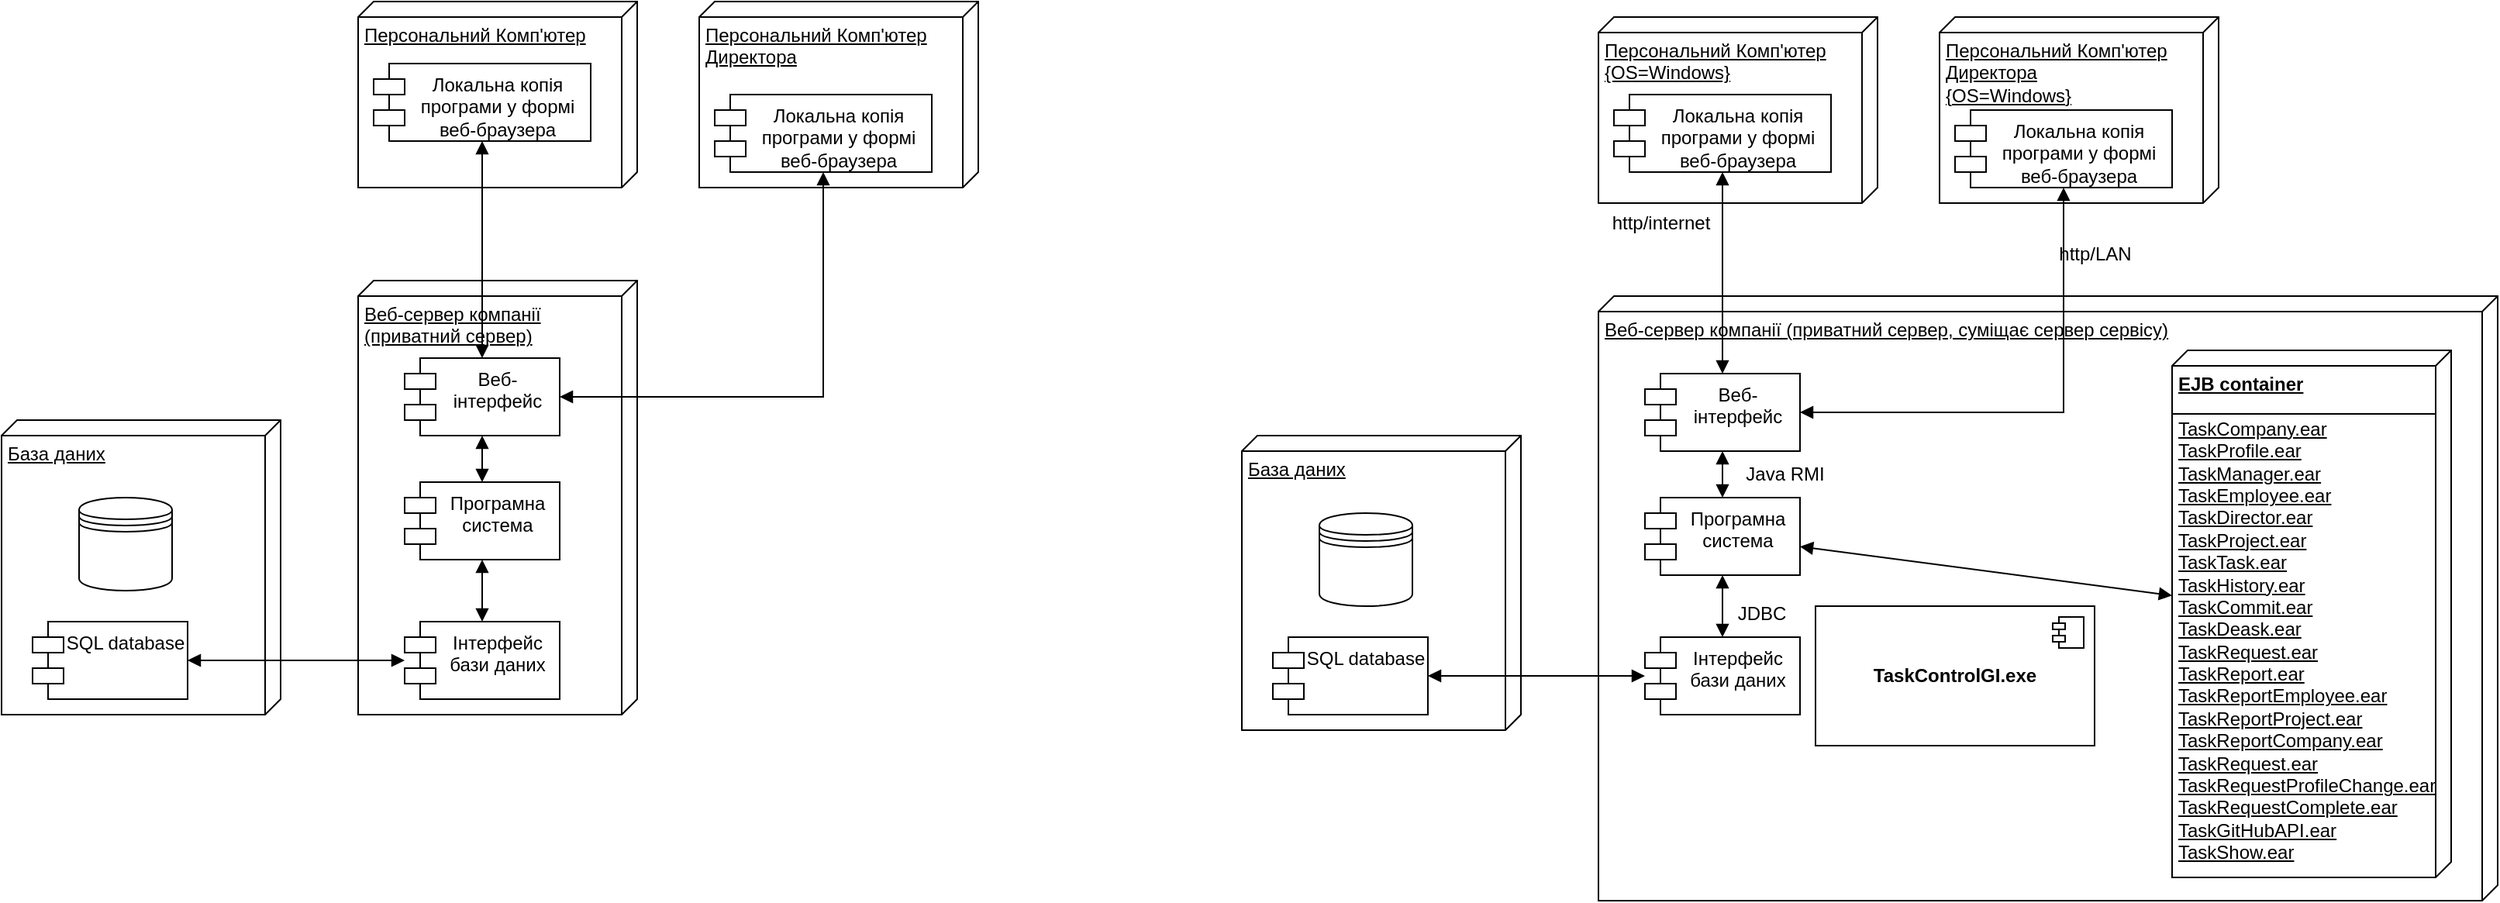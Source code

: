 <mxfile version="24.4.4" type="github">
  <diagram name="Сторінка-1" id="K3i0LmYE7urWuTt5bbvz">
    <mxGraphModel dx="1843" dy="757" grid="1" gridSize="10" guides="1" tooltips="1" connect="1" arrows="1" fold="1" page="1" pageScale="1" pageWidth="827" pageHeight="1169" math="0" shadow="0">
      <root>
        <mxCell id="0" />
        <mxCell id="1" parent="0" />
        <mxCell id="pLhTArJAU5WP38agBvPa-1" value="Персональний Комп&#39;ютер" style="verticalAlign=top;align=left;spacingTop=8;spacingLeft=2;spacingRight=12;shape=cube;size=10;direction=south;fontStyle=4;html=1;whiteSpace=wrap;" vertex="1" parent="1">
          <mxGeometry x="320" y="220" width="180" height="120" as="geometry" />
        </mxCell>
        <mxCell id="pLhTArJAU5WP38agBvPa-2" value="Локальна копія програми у формі веб-браузера" style="shape=module;align=left;spacingLeft=20;align=center;verticalAlign=top;whiteSpace=wrap;html=1;" vertex="1" parent="1">
          <mxGeometry x="330" y="260" width="140" height="50" as="geometry" />
        </mxCell>
        <mxCell id="pLhTArJAU5WP38agBvPa-3" value="Веб-сервер компанії (приватний сервер)" style="verticalAlign=top;align=left;spacingTop=8;spacingLeft=2;spacingRight=12;shape=cube;size=10;direction=south;fontStyle=4;html=1;whiteSpace=wrap;" vertex="1" parent="1">
          <mxGeometry x="320" y="400" width="180" height="280" as="geometry" />
        </mxCell>
        <mxCell id="pLhTArJAU5WP38agBvPa-4" value="Веб-інтерфейс" style="shape=module;align=left;spacingLeft=20;align=center;verticalAlign=top;whiteSpace=wrap;html=1;" vertex="1" parent="1">
          <mxGeometry x="350" y="450" width="100" height="50" as="geometry" />
        </mxCell>
        <mxCell id="pLhTArJAU5WP38agBvPa-5" value="Інтерфейс бази даних" style="shape=module;align=left;spacingLeft=20;align=center;verticalAlign=top;whiteSpace=wrap;html=1;" vertex="1" parent="1">
          <mxGeometry x="350" y="620" width="100" height="50" as="geometry" />
        </mxCell>
        <mxCell id="pLhTArJAU5WP38agBvPa-7" value="База даних" style="verticalAlign=top;align=left;spacingTop=8;spacingLeft=2;spacingRight=12;shape=cube;size=10;direction=south;fontStyle=4;html=1;whiteSpace=wrap;" vertex="1" parent="1">
          <mxGeometry x="90" y="490" width="180" height="190" as="geometry" />
        </mxCell>
        <mxCell id="pLhTArJAU5WP38agBvPa-8" value="SQL database" style="shape=module;align=left;spacingLeft=20;align=center;verticalAlign=top;whiteSpace=wrap;html=1;" vertex="1" parent="1">
          <mxGeometry x="110" y="620" width="100" height="50" as="geometry" />
        </mxCell>
        <mxCell id="pLhTArJAU5WP38agBvPa-9" value="" style="endArrow=block;startArrow=block;endFill=1;startFill=1;html=1;rounded=0;" edge="1" parent="1" source="pLhTArJAU5WP38agBvPa-2" target="pLhTArJAU5WP38agBvPa-4">
          <mxGeometry width="160" relative="1" as="geometry">
            <mxPoint x="370" y="420" as="sourcePoint" />
            <mxPoint x="530" y="420" as="targetPoint" />
          </mxGeometry>
        </mxCell>
        <mxCell id="pLhTArJAU5WP38agBvPa-10" value="" style="endArrow=block;startArrow=block;endFill=1;startFill=1;html=1;rounded=0;" edge="1" parent="1" source="pLhTArJAU5WP38agBvPa-4">
          <mxGeometry width="160" relative="1" as="geometry">
            <mxPoint x="410" y="320" as="sourcePoint" />
            <mxPoint x="400" y="530" as="targetPoint" />
          </mxGeometry>
        </mxCell>
        <mxCell id="pLhTArJAU5WP38agBvPa-11" value="" style="endArrow=block;startArrow=block;endFill=1;startFill=1;html=1;rounded=0;" edge="1" parent="1" source="pLhTArJAU5WP38agBvPa-8" target="pLhTArJAU5WP38agBvPa-5">
          <mxGeometry width="160" relative="1" as="geometry">
            <mxPoint x="420" y="330" as="sourcePoint" />
            <mxPoint x="420" y="470" as="targetPoint" />
          </mxGeometry>
        </mxCell>
        <mxCell id="pLhTArJAU5WP38agBvPa-6" value="" style="shape=datastore;whiteSpace=wrap;html=1;" vertex="1" parent="1">
          <mxGeometry x="140" y="540" width="60" height="60" as="geometry" />
        </mxCell>
        <mxCell id="pLhTArJAU5WP38agBvPa-13" value="Програмна система" style="shape=module;align=left;spacingLeft=20;align=center;verticalAlign=top;whiteSpace=wrap;html=1;" vertex="1" parent="1">
          <mxGeometry x="350" y="530" width="100" height="50" as="geometry" />
        </mxCell>
        <mxCell id="pLhTArJAU5WP38agBvPa-14" value="" style="endArrow=block;startArrow=block;endFill=1;startFill=1;html=1;rounded=0;" edge="1" parent="1" source="pLhTArJAU5WP38agBvPa-13" target="pLhTArJAU5WP38agBvPa-5">
          <mxGeometry width="160" relative="1" as="geometry">
            <mxPoint x="370" y="550" as="sourcePoint" />
            <mxPoint x="530" y="550" as="targetPoint" />
          </mxGeometry>
        </mxCell>
        <mxCell id="pLhTArJAU5WP38agBvPa-15" value="Персональний Комп&#39;ютер Директора" style="verticalAlign=top;align=left;spacingTop=8;spacingLeft=2;spacingRight=12;shape=cube;size=10;direction=south;fontStyle=4;html=1;whiteSpace=wrap;" vertex="1" parent="1">
          <mxGeometry x="540" y="220" width="180" height="120" as="geometry" />
        </mxCell>
        <mxCell id="pLhTArJAU5WP38agBvPa-16" value="Локальна копія програми у формі веб-браузера" style="shape=module;align=left;spacingLeft=20;align=center;verticalAlign=top;whiteSpace=wrap;html=1;" vertex="1" parent="1">
          <mxGeometry x="550" y="280" width="140" height="50" as="geometry" />
        </mxCell>
        <mxCell id="pLhTArJAU5WP38agBvPa-17" value="" style="endArrow=block;startArrow=block;endFill=1;startFill=1;html=1;rounded=0;" edge="1" parent="1" source="pLhTArJAU5WP38agBvPa-16" target="pLhTArJAU5WP38agBvPa-4">
          <mxGeometry width="160" relative="1" as="geometry">
            <mxPoint x="560" y="350" as="sourcePoint" />
            <mxPoint x="560" y="490" as="targetPoint" />
            <Array as="points">
              <mxPoint x="620" y="475" />
            </Array>
          </mxGeometry>
        </mxCell>
        <mxCell id="pLhTArJAU5WP38agBvPa-18" value="Персональний Комп&#39;ютер&lt;div&gt;{OS=Windows}&lt;/div&gt;" style="verticalAlign=top;align=left;spacingTop=8;spacingLeft=2;spacingRight=12;shape=cube;size=10;direction=south;fontStyle=4;html=1;whiteSpace=wrap;" vertex="1" parent="1">
          <mxGeometry x="1120" y="230" width="180" height="120" as="geometry" />
        </mxCell>
        <mxCell id="pLhTArJAU5WP38agBvPa-19" value="Локальна копія програми у формі веб-браузера" style="shape=module;align=left;spacingLeft=20;align=center;verticalAlign=top;whiteSpace=wrap;html=1;" vertex="1" parent="1">
          <mxGeometry x="1130" y="280" width="140" height="50" as="geometry" />
        </mxCell>
        <mxCell id="pLhTArJAU5WP38agBvPa-20" value="Веб-сервер компанії (приватний сервер, суміщає сервер сервісу)" style="verticalAlign=top;align=left;spacingTop=8;spacingLeft=2;spacingRight=12;shape=cube;size=10;direction=south;fontStyle=4;html=1;whiteSpace=wrap;" vertex="1" parent="1">
          <mxGeometry x="1120" y="410" width="580" height="390" as="geometry" />
        </mxCell>
        <mxCell id="pLhTArJAU5WP38agBvPa-21" value="Веб-інтерфейс" style="shape=module;align=left;spacingLeft=20;align=center;verticalAlign=top;whiteSpace=wrap;html=1;" vertex="1" parent="1">
          <mxGeometry x="1150" y="460" width="100" height="50" as="geometry" />
        </mxCell>
        <mxCell id="pLhTArJAU5WP38agBvPa-22" value="Інтерфейс бази даних" style="shape=module;align=left;spacingLeft=20;align=center;verticalAlign=top;whiteSpace=wrap;html=1;" vertex="1" parent="1">
          <mxGeometry x="1150" y="630" width="100" height="50" as="geometry" />
        </mxCell>
        <mxCell id="pLhTArJAU5WP38agBvPa-23" value="База даних" style="verticalAlign=top;align=left;spacingTop=8;spacingLeft=2;spacingRight=12;shape=cube;size=10;direction=south;fontStyle=4;html=1;whiteSpace=wrap;" vertex="1" parent="1">
          <mxGeometry x="890" y="500" width="180" height="190" as="geometry" />
        </mxCell>
        <mxCell id="pLhTArJAU5WP38agBvPa-24" value="SQL database" style="shape=module;align=left;spacingLeft=20;align=center;verticalAlign=top;whiteSpace=wrap;html=1;" vertex="1" parent="1">
          <mxGeometry x="910" y="630" width="100" height="50" as="geometry" />
        </mxCell>
        <mxCell id="pLhTArJAU5WP38agBvPa-25" value="" style="endArrow=block;startArrow=block;endFill=1;startFill=1;html=1;rounded=0;" edge="1" parent="1" source="pLhTArJAU5WP38agBvPa-19" target="pLhTArJAU5WP38agBvPa-21">
          <mxGeometry width="160" relative="1" as="geometry">
            <mxPoint x="1170" y="430" as="sourcePoint" />
            <mxPoint x="1330" y="430" as="targetPoint" />
          </mxGeometry>
        </mxCell>
        <mxCell id="pLhTArJAU5WP38agBvPa-26" value="" style="endArrow=block;startArrow=block;endFill=1;startFill=1;html=1;rounded=0;" edge="1" parent="1" source="pLhTArJAU5WP38agBvPa-21">
          <mxGeometry width="160" relative="1" as="geometry">
            <mxPoint x="1210" y="330" as="sourcePoint" />
            <mxPoint x="1200" y="540" as="targetPoint" />
          </mxGeometry>
        </mxCell>
        <mxCell id="pLhTArJAU5WP38agBvPa-27" value="" style="endArrow=block;startArrow=block;endFill=1;startFill=1;html=1;rounded=0;" edge="1" parent="1" source="pLhTArJAU5WP38agBvPa-24" target="pLhTArJAU5WP38agBvPa-22">
          <mxGeometry width="160" relative="1" as="geometry">
            <mxPoint x="1220" y="340" as="sourcePoint" />
            <mxPoint x="1220" y="480" as="targetPoint" />
          </mxGeometry>
        </mxCell>
        <mxCell id="pLhTArJAU5WP38agBvPa-28" value="" style="shape=datastore;whiteSpace=wrap;html=1;" vertex="1" parent="1">
          <mxGeometry x="940" y="550" width="60" height="60" as="geometry" />
        </mxCell>
        <mxCell id="pLhTArJAU5WP38agBvPa-29" value="Програмна система" style="shape=module;align=left;spacingLeft=20;align=center;verticalAlign=top;whiteSpace=wrap;html=1;" vertex="1" parent="1">
          <mxGeometry x="1150" y="540" width="100" height="50" as="geometry" />
        </mxCell>
        <mxCell id="pLhTArJAU5WP38agBvPa-30" value="" style="endArrow=block;startArrow=block;endFill=1;startFill=1;html=1;rounded=0;" edge="1" parent="1" source="pLhTArJAU5WP38agBvPa-29" target="pLhTArJAU5WP38agBvPa-22">
          <mxGeometry width="160" relative="1" as="geometry">
            <mxPoint x="1170" y="560" as="sourcePoint" />
            <mxPoint x="1330" y="560" as="targetPoint" />
          </mxGeometry>
        </mxCell>
        <mxCell id="pLhTArJAU5WP38agBvPa-31" value="Персональний Комп&#39;ютер Директора&lt;div&gt;{OS=Windows}&lt;/div&gt;" style="verticalAlign=top;align=left;spacingTop=8;spacingLeft=2;spacingRight=12;shape=cube;size=10;direction=south;fontStyle=4;html=1;whiteSpace=wrap;" vertex="1" parent="1">
          <mxGeometry x="1340" y="230" width="180" height="120" as="geometry" />
        </mxCell>
        <mxCell id="pLhTArJAU5WP38agBvPa-32" value="Локальна копія програми у формі веб-браузера" style="shape=module;align=left;spacingLeft=20;align=center;verticalAlign=top;whiteSpace=wrap;html=1;" vertex="1" parent="1">
          <mxGeometry x="1350" y="290" width="140" height="50" as="geometry" />
        </mxCell>
        <mxCell id="pLhTArJAU5WP38agBvPa-33" value="" style="endArrow=block;startArrow=block;endFill=1;startFill=1;html=1;rounded=0;" edge="1" parent="1" source="pLhTArJAU5WP38agBvPa-32" target="pLhTArJAU5WP38agBvPa-21">
          <mxGeometry width="160" relative="1" as="geometry">
            <mxPoint x="1360" y="360" as="sourcePoint" />
            <mxPoint x="1360" y="500" as="targetPoint" />
            <Array as="points">
              <mxPoint x="1420" y="485" />
            </Array>
          </mxGeometry>
        </mxCell>
        <mxCell id="pLhTArJAU5WP38agBvPa-34" value="&lt;b&gt;TaskControlGI.exe&lt;/b&gt;" style="html=1;dropTarget=0;whiteSpace=wrap;" vertex="1" parent="1">
          <mxGeometry x="1260" y="610" width="180" height="90" as="geometry" />
        </mxCell>
        <mxCell id="pLhTArJAU5WP38agBvPa-35" value="" style="shape=module;jettyWidth=8;jettyHeight=4;" vertex="1" parent="pLhTArJAU5WP38agBvPa-34">
          <mxGeometry x="1" width="20" height="20" relative="1" as="geometry">
            <mxPoint x="-27" y="7" as="offset" />
          </mxGeometry>
        </mxCell>
        <mxCell id="pLhTArJAU5WP38agBvPa-46" value="&lt;b&gt;EJB container&lt;/b&gt;&lt;div&gt;&lt;b&gt;&lt;br&gt;&lt;/b&gt;&lt;/div&gt;&lt;div&gt;TaskCompany.ear&lt;/div&gt;&lt;div&gt;TaskProfile.ear&lt;/div&gt;&lt;div&gt;TaskManager.ear&lt;/div&gt;&lt;div&gt;TaskEmployee.ear&lt;/div&gt;&lt;div&gt;TaskDirector.ear&lt;/div&gt;&lt;div&gt;TaskProject.ear&lt;/div&gt;&lt;div&gt;TaskTask.ear&lt;/div&gt;&lt;div&gt;TaskHistory.ear&lt;/div&gt;&lt;div&gt;TaskCommit.ear&lt;/div&gt;&lt;div&gt;TaskDeask.ear&lt;/div&gt;&lt;div&gt;TaskRequest.ear&lt;/div&gt;&lt;div&gt;TaskReport.ear&lt;/div&gt;&lt;div&gt;TaskReportEmployee.ear&lt;/div&gt;&lt;div&gt;TaskReportProject.ear&lt;/div&gt;&lt;div&gt;TaskReportCompany.ear&lt;/div&gt;&lt;div&gt;TaskRequest.ear&lt;/div&gt;&lt;div&gt;TaskRequestProfileChange.ear&lt;/div&gt;&lt;div&gt;TaskRequestComplete.ear&lt;/div&gt;&lt;div&gt;TaskGitHubAPI.ear&lt;/div&gt;&lt;div&gt;TaskShow.ear&lt;/div&gt;" style="verticalAlign=top;align=left;spacingTop=8;spacingLeft=2;spacingRight=12;shape=cube;size=10;direction=south;fontStyle=4;html=1;whiteSpace=wrap;" vertex="1" parent="1">
          <mxGeometry x="1490" y="445" width="180" height="340" as="geometry" />
        </mxCell>
        <mxCell id="pLhTArJAU5WP38agBvPa-47" value="" style="line;strokeWidth=1;fillColor=none;align=left;verticalAlign=middle;spacingTop=-1;spacingLeft=3;spacingRight=3;rotatable=0;labelPosition=right;points=[];portConstraint=eastwest;strokeColor=inherit;" vertex="1" parent="1">
          <mxGeometry x="1490" y="482" width="170" height="8" as="geometry" />
        </mxCell>
        <mxCell id="pLhTArJAU5WP38agBvPa-48" value="" style="endArrow=block;startArrow=block;endFill=1;startFill=1;html=1;rounded=0;" edge="1" parent="1" source="pLhTArJAU5WP38agBvPa-29" target="pLhTArJAU5WP38agBvPa-46">
          <mxGeometry width="160" relative="1" as="geometry">
            <mxPoint x="1310" y="570" as="sourcePoint" />
            <mxPoint x="1470" y="570" as="targetPoint" />
          </mxGeometry>
        </mxCell>
        <mxCell id="pLhTArJAU5WP38agBvPa-49" value="JDBC" style="text;html=1;align=center;verticalAlign=middle;resizable=0;points=[];autosize=1;strokeColor=none;fillColor=none;" vertex="1" parent="1">
          <mxGeometry x="1200" y="600" width="50" height="30" as="geometry" />
        </mxCell>
        <mxCell id="pLhTArJAU5WP38agBvPa-50" value="http/internet" style="text;html=1;align=center;verticalAlign=middle;resizable=0;points=[];autosize=1;strokeColor=none;fillColor=none;" vertex="1" parent="1">
          <mxGeometry x="1115" y="348" width="90" height="30" as="geometry" />
        </mxCell>
        <mxCell id="pLhTArJAU5WP38agBvPa-51" value="Java RMI" style="text;html=1;align=center;verticalAlign=middle;resizable=0;points=[];autosize=1;strokeColor=none;fillColor=none;" vertex="1" parent="1">
          <mxGeometry x="1205" y="510" width="70" height="30" as="geometry" />
        </mxCell>
        <mxCell id="pLhTArJAU5WP38agBvPa-52" value="http/LAN" style="text;html=1;align=center;verticalAlign=middle;resizable=0;points=[];autosize=1;strokeColor=none;fillColor=none;" vertex="1" parent="1">
          <mxGeometry x="1405" y="368" width="70" height="30" as="geometry" />
        </mxCell>
      </root>
    </mxGraphModel>
  </diagram>
</mxfile>
